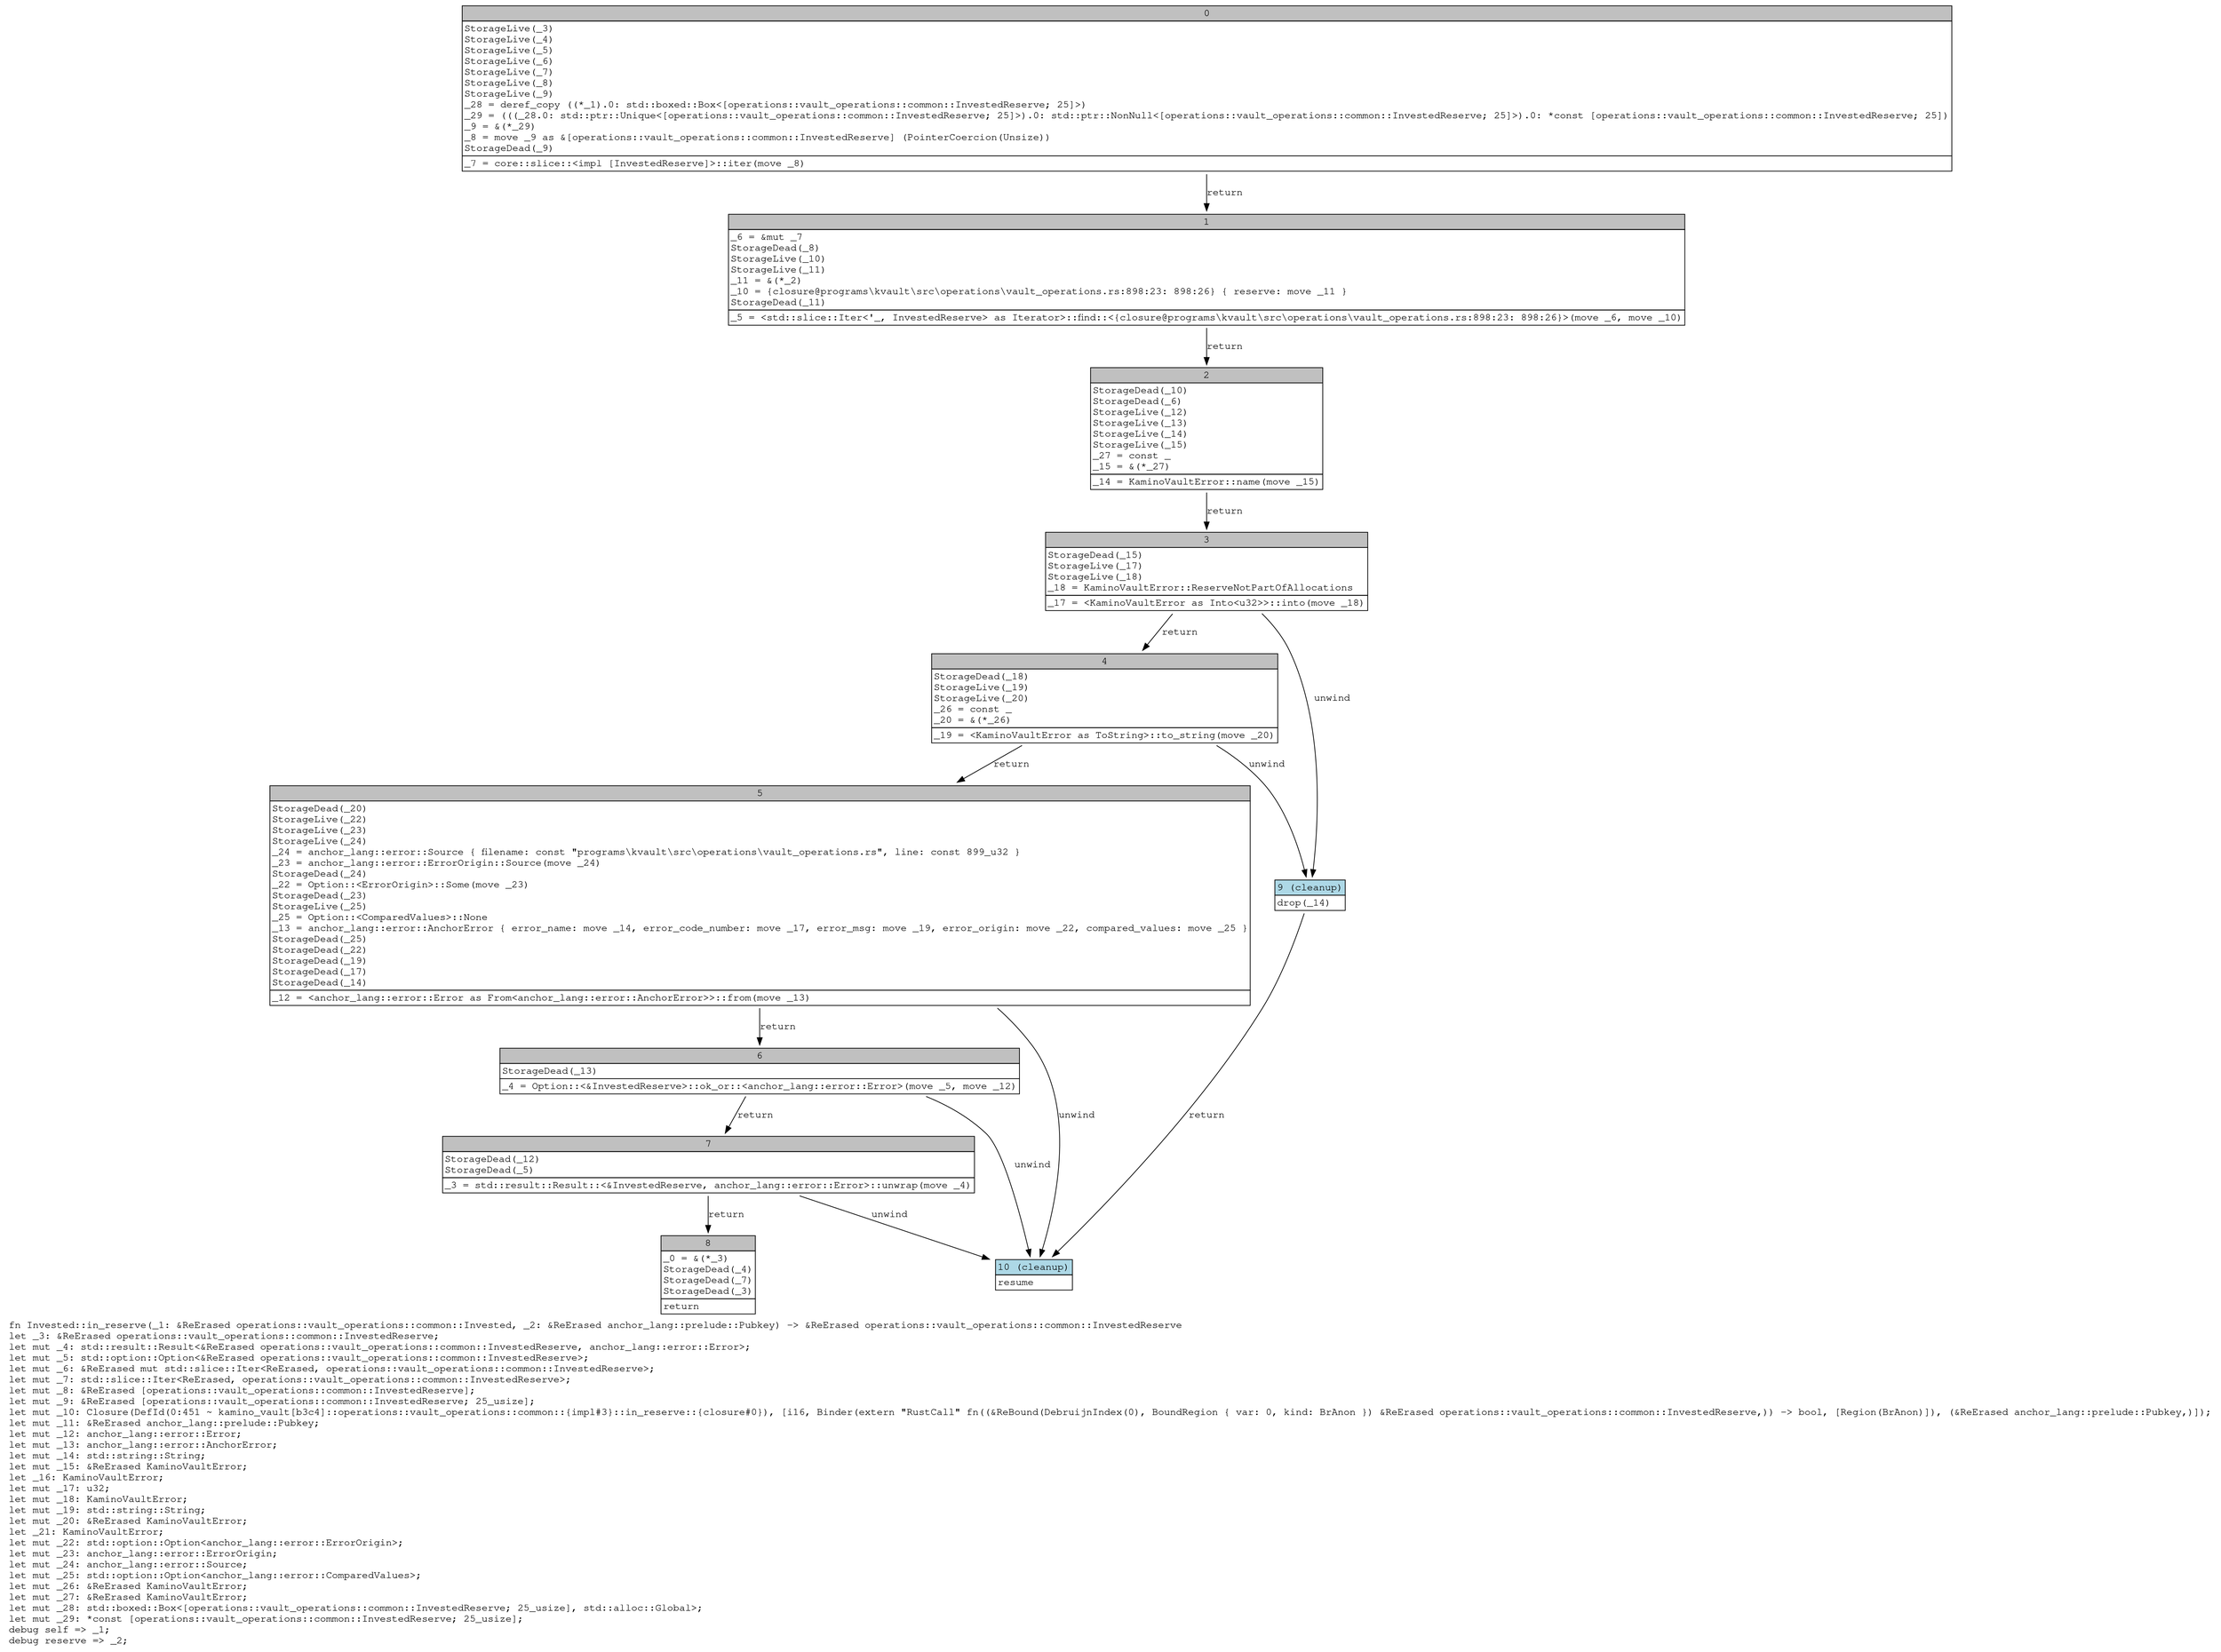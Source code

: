 digraph Mir_0_450 {
    graph [fontname="Courier, monospace"];
    node [fontname="Courier, monospace"];
    edge [fontname="Courier, monospace"];
    label=<fn Invested::in_reserve(_1: &amp;ReErased operations::vault_operations::common::Invested, _2: &amp;ReErased anchor_lang::prelude::Pubkey) -&gt; &amp;ReErased operations::vault_operations::common::InvestedReserve<br align="left"/>let _3: &amp;ReErased operations::vault_operations::common::InvestedReserve;<br align="left"/>let mut _4: std::result::Result&lt;&amp;ReErased operations::vault_operations::common::InvestedReserve, anchor_lang::error::Error&gt;;<br align="left"/>let mut _5: std::option::Option&lt;&amp;ReErased operations::vault_operations::common::InvestedReserve&gt;;<br align="left"/>let mut _6: &amp;ReErased mut std::slice::Iter&lt;ReErased, operations::vault_operations::common::InvestedReserve&gt;;<br align="left"/>let mut _7: std::slice::Iter&lt;ReErased, operations::vault_operations::common::InvestedReserve&gt;;<br align="left"/>let mut _8: &amp;ReErased [operations::vault_operations::common::InvestedReserve];<br align="left"/>let mut _9: &amp;ReErased [operations::vault_operations::common::InvestedReserve; 25_usize];<br align="left"/>let mut _10: Closure(DefId(0:451 ~ kamino_vault[b3c4]::operations::vault_operations::common::{impl#3}::in_reserve::{closure#0}), [i16, Binder(extern &quot;RustCall&quot; fn((&amp;ReBound(DebruijnIndex(0), BoundRegion { var: 0, kind: BrAnon }) &amp;ReErased operations::vault_operations::common::InvestedReserve,)) -&gt; bool, [Region(BrAnon)]), (&amp;ReErased anchor_lang::prelude::Pubkey,)]);<br align="left"/>let mut _11: &amp;ReErased anchor_lang::prelude::Pubkey;<br align="left"/>let mut _12: anchor_lang::error::Error;<br align="left"/>let mut _13: anchor_lang::error::AnchorError;<br align="left"/>let mut _14: std::string::String;<br align="left"/>let mut _15: &amp;ReErased KaminoVaultError;<br align="left"/>let _16: KaminoVaultError;<br align="left"/>let mut _17: u32;<br align="left"/>let mut _18: KaminoVaultError;<br align="left"/>let mut _19: std::string::String;<br align="left"/>let mut _20: &amp;ReErased KaminoVaultError;<br align="left"/>let _21: KaminoVaultError;<br align="left"/>let mut _22: std::option::Option&lt;anchor_lang::error::ErrorOrigin&gt;;<br align="left"/>let mut _23: anchor_lang::error::ErrorOrigin;<br align="left"/>let mut _24: anchor_lang::error::Source;<br align="left"/>let mut _25: std::option::Option&lt;anchor_lang::error::ComparedValues&gt;;<br align="left"/>let mut _26: &amp;ReErased KaminoVaultError;<br align="left"/>let mut _27: &amp;ReErased KaminoVaultError;<br align="left"/>let mut _28: std::boxed::Box&lt;[operations::vault_operations::common::InvestedReserve; 25_usize], std::alloc::Global&gt;;<br align="left"/>let mut _29: *const [operations::vault_operations::common::InvestedReserve; 25_usize];<br align="left"/>debug self =&gt; _1;<br align="left"/>debug reserve =&gt; _2;<br align="left"/>>;
    bb0__0_450 [shape="none", label=<<table border="0" cellborder="1" cellspacing="0"><tr><td bgcolor="gray" align="center" colspan="1">0</td></tr><tr><td align="left" balign="left">StorageLive(_3)<br/>StorageLive(_4)<br/>StorageLive(_5)<br/>StorageLive(_6)<br/>StorageLive(_7)<br/>StorageLive(_8)<br/>StorageLive(_9)<br/>_28 = deref_copy ((*_1).0: std::boxed::Box&lt;[operations::vault_operations::common::InvestedReserve; 25]&gt;)<br/>_29 = (((_28.0: std::ptr::Unique&lt;[operations::vault_operations::common::InvestedReserve; 25]&gt;).0: std::ptr::NonNull&lt;[operations::vault_operations::common::InvestedReserve; 25]&gt;).0: *const [operations::vault_operations::common::InvestedReserve; 25])<br/>_9 = &amp;(*_29)<br/>_8 = move _9 as &amp;[operations::vault_operations::common::InvestedReserve] (PointerCoercion(Unsize))<br/>StorageDead(_9)<br/></td></tr><tr><td align="left">_7 = core::slice::&lt;impl [InvestedReserve]&gt;::iter(move _8)</td></tr></table>>];
    bb1__0_450 [shape="none", label=<<table border="0" cellborder="1" cellspacing="0"><tr><td bgcolor="gray" align="center" colspan="1">1</td></tr><tr><td align="left" balign="left">_6 = &amp;mut _7<br/>StorageDead(_8)<br/>StorageLive(_10)<br/>StorageLive(_11)<br/>_11 = &amp;(*_2)<br/>_10 = {closure@programs\kvault\src\operations\vault_operations.rs:898:23: 898:26} { reserve: move _11 }<br/>StorageDead(_11)<br/></td></tr><tr><td align="left">_5 = &lt;std::slice::Iter&lt;'_, InvestedReserve&gt; as Iterator&gt;::find::&lt;{closure@programs\kvault\src\operations\vault_operations.rs:898:23: 898:26}&gt;(move _6, move _10)</td></tr></table>>];
    bb2__0_450 [shape="none", label=<<table border="0" cellborder="1" cellspacing="0"><tr><td bgcolor="gray" align="center" colspan="1">2</td></tr><tr><td align="left" balign="left">StorageDead(_10)<br/>StorageDead(_6)<br/>StorageLive(_12)<br/>StorageLive(_13)<br/>StorageLive(_14)<br/>StorageLive(_15)<br/>_27 = const _<br/>_15 = &amp;(*_27)<br/></td></tr><tr><td align="left">_14 = KaminoVaultError::name(move _15)</td></tr></table>>];
    bb3__0_450 [shape="none", label=<<table border="0" cellborder="1" cellspacing="0"><tr><td bgcolor="gray" align="center" colspan="1">3</td></tr><tr><td align="left" balign="left">StorageDead(_15)<br/>StorageLive(_17)<br/>StorageLive(_18)<br/>_18 = KaminoVaultError::ReserveNotPartOfAllocations<br/></td></tr><tr><td align="left">_17 = &lt;KaminoVaultError as Into&lt;u32&gt;&gt;::into(move _18)</td></tr></table>>];
    bb4__0_450 [shape="none", label=<<table border="0" cellborder="1" cellspacing="0"><tr><td bgcolor="gray" align="center" colspan="1">4</td></tr><tr><td align="left" balign="left">StorageDead(_18)<br/>StorageLive(_19)<br/>StorageLive(_20)<br/>_26 = const _<br/>_20 = &amp;(*_26)<br/></td></tr><tr><td align="left">_19 = &lt;KaminoVaultError as ToString&gt;::to_string(move _20)</td></tr></table>>];
    bb5__0_450 [shape="none", label=<<table border="0" cellborder="1" cellspacing="0"><tr><td bgcolor="gray" align="center" colspan="1">5</td></tr><tr><td align="left" balign="left">StorageDead(_20)<br/>StorageLive(_22)<br/>StorageLive(_23)<br/>StorageLive(_24)<br/>_24 = anchor_lang::error::Source { filename: const &quot;programs\\kvault\\src\\operations\\vault_operations.rs&quot;, line: const 899_u32 }<br/>_23 = anchor_lang::error::ErrorOrigin::Source(move _24)<br/>StorageDead(_24)<br/>_22 = Option::&lt;ErrorOrigin&gt;::Some(move _23)<br/>StorageDead(_23)<br/>StorageLive(_25)<br/>_25 = Option::&lt;ComparedValues&gt;::None<br/>_13 = anchor_lang::error::AnchorError { error_name: move _14, error_code_number: move _17, error_msg: move _19, error_origin: move _22, compared_values: move _25 }<br/>StorageDead(_25)<br/>StorageDead(_22)<br/>StorageDead(_19)<br/>StorageDead(_17)<br/>StorageDead(_14)<br/></td></tr><tr><td align="left">_12 = &lt;anchor_lang::error::Error as From&lt;anchor_lang::error::AnchorError&gt;&gt;::from(move _13)</td></tr></table>>];
    bb6__0_450 [shape="none", label=<<table border="0" cellborder="1" cellspacing="0"><tr><td bgcolor="gray" align="center" colspan="1">6</td></tr><tr><td align="left" balign="left">StorageDead(_13)<br/></td></tr><tr><td align="left">_4 = Option::&lt;&amp;InvestedReserve&gt;::ok_or::&lt;anchor_lang::error::Error&gt;(move _5, move _12)</td></tr></table>>];
    bb7__0_450 [shape="none", label=<<table border="0" cellborder="1" cellspacing="0"><tr><td bgcolor="gray" align="center" colspan="1">7</td></tr><tr><td align="left" balign="left">StorageDead(_12)<br/>StorageDead(_5)<br/></td></tr><tr><td align="left">_3 = std::result::Result::&lt;&amp;InvestedReserve, anchor_lang::error::Error&gt;::unwrap(move _4)</td></tr></table>>];
    bb8__0_450 [shape="none", label=<<table border="0" cellborder="1" cellspacing="0"><tr><td bgcolor="gray" align="center" colspan="1">8</td></tr><tr><td align="left" balign="left">_0 = &amp;(*_3)<br/>StorageDead(_4)<br/>StorageDead(_7)<br/>StorageDead(_3)<br/></td></tr><tr><td align="left">return</td></tr></table>>];
    bb9__0_450 [shape="none", label=<<table border="0" cellborder="1" cellspacing="0"><tr><td bgcolor="lightblue" align="center" colspan="1">9 (cleanup)</td></tr><tr><td align="left">drop(_14)</td></tr></table>>];
    bb10__0_450 [shape="none", label=<<table border="0" cellborder="1" cellspacing="0"><tr><td bgcolor="lightblue" align="center" colspan="1">10 (cleanup)</td></tr><tr><td align="left">resume</td></tr></table>>];
    bb0__0_450 -> bb1__0_450 [label="return"];
    bb1__0_450 -> bb2__0_450 [label="return"];
    bb2__0_450 -> bb3__0_450 [label="return"];
    bb3__0_450 -> bb4__0_450 [label="return"];
    bb3__0_450 -> bb9__0_450 [label="unwind"];
    bb4__0_450 -> bb5__0_450 [label="return"];
    bb4__0_450 -> bb9__0_450 [label="unwind"];
    bb5__0_450 -> bb6__0_450 [label="return"];
    bb5__0_450 -> bb10__0_450 [label="unwind"];
    bb6__0_450 -> bb7__0_450 [label="return"];
    bb6__0_450 -> bb10__0_450 [label="unwind"];
    bb7__0_450 -> bb8__0_450 [label="return"];
    bb7__0_450 -> bb10__0_450 [label="unwind"];
    bb9__0_450 -> bb10__0_450 [label="return"];
}

